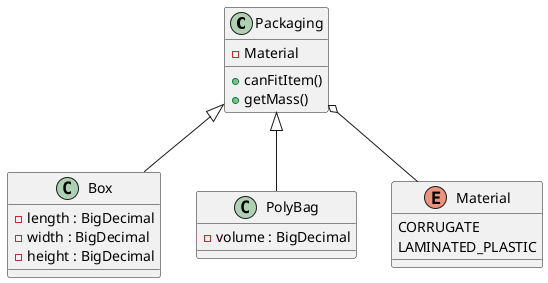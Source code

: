 @startuml
'https://plantuml.com/class-diagram

class Packaging {
-Material
+canFitItem()
+getMass()
}

class Box {
-length : BigDecimal
-width : BigDecimal
-height : BigDecimal
}

class PolyBag {
-volume : BigDecimal
}

enum Material {
CORRUGATE
LAMINATED_PLASTIC
}

Packaging <|-- Box
Packaging <|-- PolyBag
Packaging o-- Material

@enduml